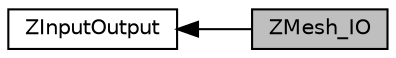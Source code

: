 digraph "ZMesh_IO"
{
  edge [fontname="Helvetica",fontsize="10",labelfontname="Helvetica",labelfontsize="10"];
  node [fontname="Helvetica",fontsize="10",shape=record];
  rankdir=LR;
  Node1 [label="ZInputOutput",height=0.2,width=0.4,color="black", fillcolor="white", style="filled",URL="$group__z_input_output.html",tooltip="The data transfer classes and utility methods of the library. "];
  Node0 [label="ZMesh_IO",height=0.2,width=0.4,color="black", fillcolor="grey75", style="filled", fontcolor="black"];
  Node1->Node0 [shape=plaintext, dir="back", style="solid"];
}
